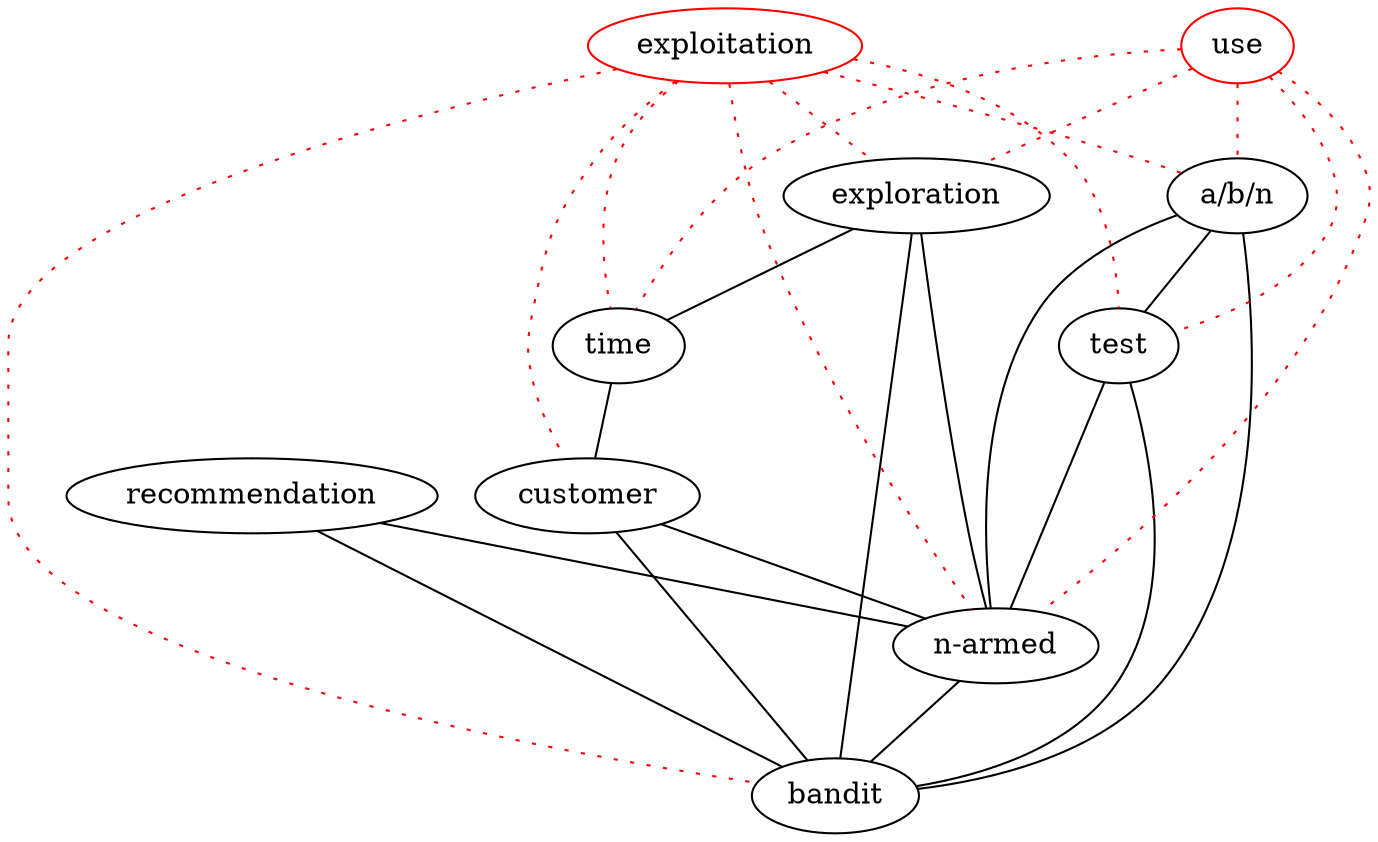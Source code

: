 graph keygraph {
graph [size="10,10"]
recommendation [color="black"]
test [color="black"]
customer [color="black"]
bandit [color="black"]
time [color="black"]
exploration [color="black"]
"a/b/n" [color="black"]
"n-armed" [color="black"]
exploitation [color="red"]
use [color="red"]
recommendation--"n-armed"
recommendation--bandit
customer--"n-armed"
customer--bandit
"a/b/n"--"n-armed"
"a/b/n"--bandit
test--"n-armed"
test--bandit
exploration--time
exploration--"n-armed"
exploration--bandit
time--customer
"a/b/n"--test
"n-armed"--bandit
use--time [color="red", style="dotted"]
use--exploration [color="red", style="dotted"]
use--"n-armed" [color="red", style="dotted"]
exploitation--test [color="red", style="dotted"]
exploitation--customer [color="red", style="dotted"]
exploitation--time [color="red", style="dotted"]
exploitation--"a/b/n" [color="red", style="dotted"]
use--test [color="red", style="dotted"]
use--"a/b/n" [color="red", style="dotted"]
exploitation--bandit [color="red", style="dotted"]
exploitation--exploration [color="red", style="dotted"]
exploitation--"n-armed" [color="red", style="dotted"]
}